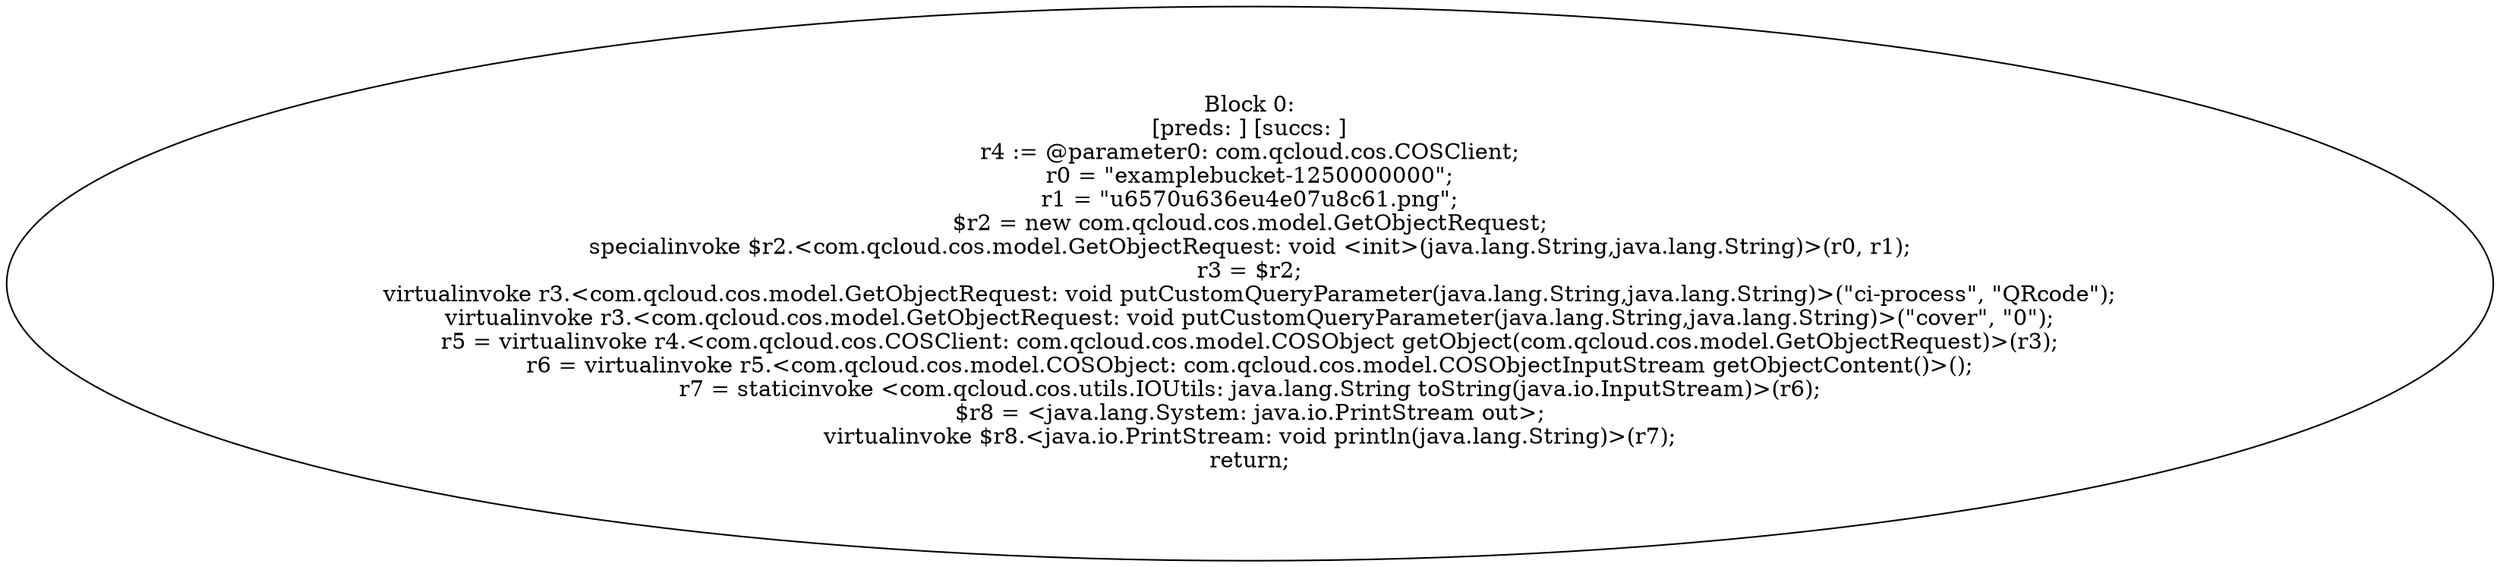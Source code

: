 digraph "unitGraph" {
    "Block 0:
[preds: ] [succs: ]
r4 := @parameter0: com.qcloud.cos.COSClient;
r0 = \"examplebucket-1250000000\";
r1 = \"\u6570\u636e\u4e07\u8c61.png\";
$r2 = new com.qcloud.cos.model.GetObjectRequest;
specialinvoke $r2.<com.qcloud.cos.model.GetObjectRequest: void <init>(java.lang.String,java.lang.String)>(r0, r1);
r3 = $r2;
virtualinvoke r3.<com.qcloud.cos.model.GetObjectRequest: void putCustomQueryParameter(java.lang.String,java.lang.String)>(\"ci-process\", \"QRcode\");
virtualinvoke r3.<com.qcloud.cos.model.GetObjectRequest: void putCustomQueryParameter(java.lang.String,java.lang.String)>(\"cover\", \"0\");
r5 = virtualinvoke r4.<com.qcloud.cos.COSClient: com.qcloud.cos.model.COSObject getObject(com.qcloud.cos.model.GetObjectRequest)>(r3);
r6 = virtualinvoke r5.<com.qcloud.cos.model.COSObject: com.qcloud.cos.model.COSObjectInputStream getObjectContent()>();
r7 = staticinvoke <com.qcloud.cos.utils.IOUtils: java.lang.String toString(java.io.InputStream)>(r6);
$r8 = <java.lang.System: java.io.PrintStream out>;
virtualinvoke $r8.<java.io.PrintStream: void println(java.lang.String)>(r7);
return;
"
}
